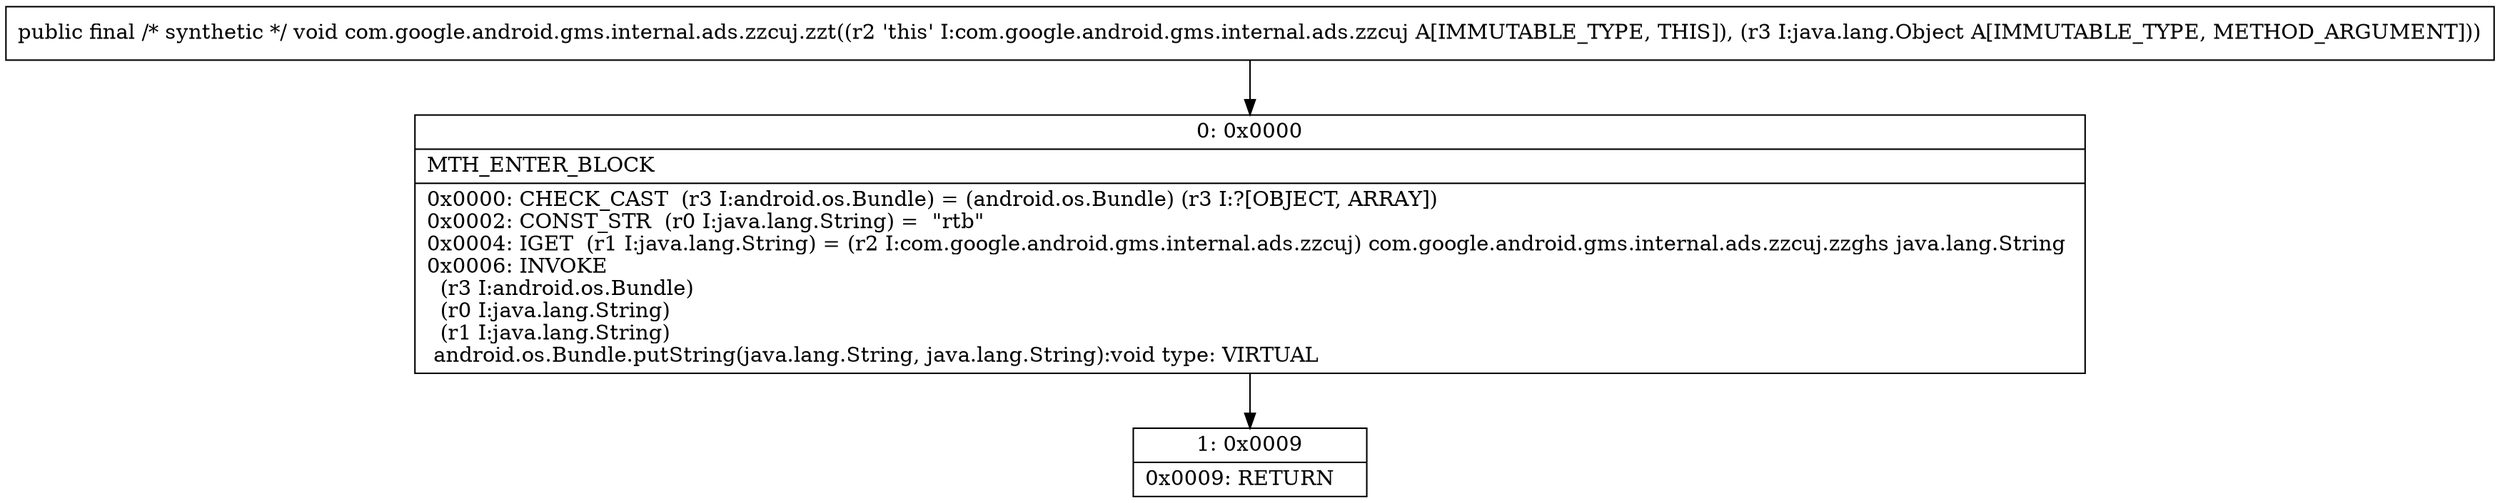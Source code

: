 digraph "CFG forcom.google.android.gms.internal.ads.zzcuj.zzt(Ljava\/lang\/Object;)V" {
Node_0 [shape=record,label="{0\:\ 0x0000|MTH_ENTER_BLOCK\l|0x0000: CHECK_CAST  (r3 I:android.os.Bundle) = (android.os.Bundle) (r3 I:?[OBJECT, ARRAY]) \l0x0002: CONST_STR  (r0 I:java.lang.String) =  \"rtb\" \l0x0004: IGET  (r1 I:java.lang.String) = (r2 I:com.google.android.gms.internal.ads.zzcuj) com.google.android.gms.internal.ads.zzcuj.zzghs java.lang.String \l0x0006: INVOKE  \l  (r3 I:android.os.Bundle)\l  (r0 I:java.lang.String)\l  (r1 I:java.lang.String)\l android.os.Bundle.putString(java.lang.String, java.lang.String):void type: VIRTUAL \l}"];
Node_1 [shape=record,label="{1\:\ 0x0009|0x0009: RETURN   \l}"];
MethodNode[shape=record,label="{public final \/* synthetic *\/ void com.google.android.gms.internal.ads.zzcuj.zzt((r2 'this' I:com.google.android.gms.internal.ads.zzcuj A[IMMUTABLE_TYPE, THIS]), (r3 I:java.lang.Object A[IMMUTABLE_TYPE, METHOD_ARGUMENT])) }"];
MethodNode -> Node_0;
Node_0 -> Node_1;
}

